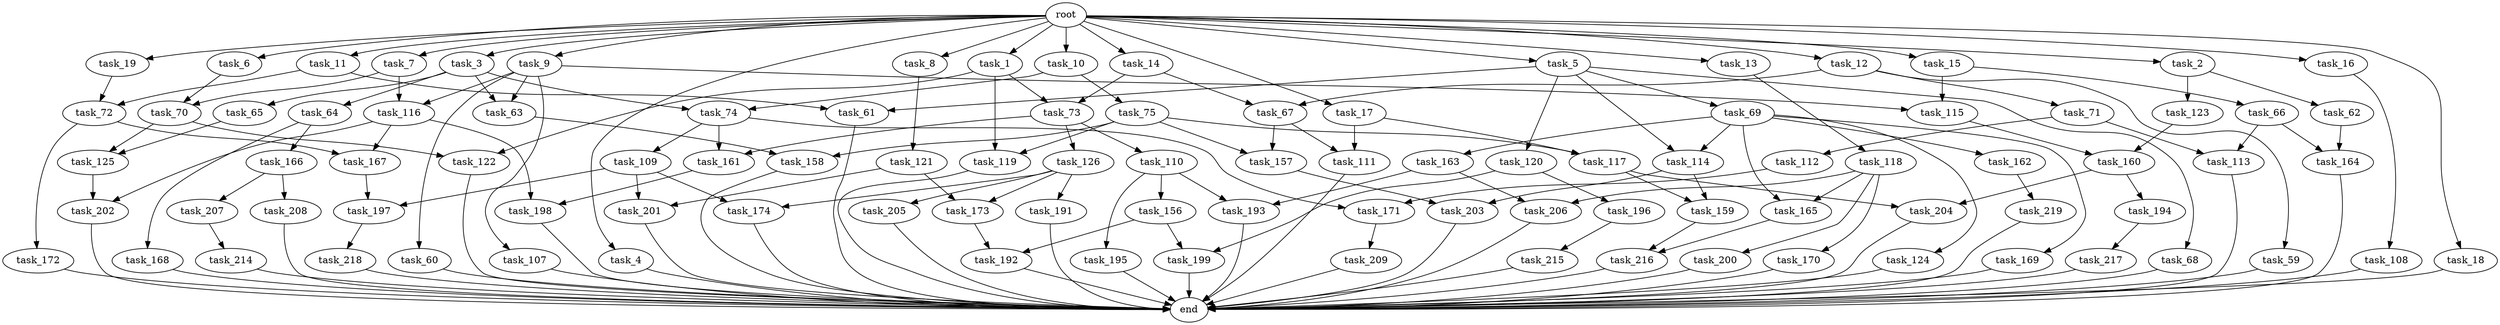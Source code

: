 digraph G {
  task_200 [size="618475290.624000"];
  task_11 [size="2.048000"];
  task_171 [size="2147483648.000000"];
  task_195 [size="154618822.656000"];
  task_64 [size="1391569403.904000"];
  task_17 [size="2.048000"];
  task_219 [size="618475290.624000"];
  task_202 [size="1992864825.344000"];
  task_217 [size="1099511627.776000"];
  task_126 [size="841813590.016000"];
  task_69 [size="274877906.944000"];
  task_174 [size="2783138807.808000"];
  task_209 [size="618475290.624000"];
  task_113 [size="3109556322.304000"];
  task_199 [size="1872605741.056000"];
  task_73 [size="2233382993.920000"];
  task_59 [size="1099511627.776000"];
  task_197 [size="3109556322.304000"];
  task_7 [size="2.048000"];
  task_109 [size="1717986918.400000"];
  task_67 [size="2491081031.680000"];
  task_158 [size="2783138807.808000"];
  task_214 [size="841813590.016000"];
  task_157 [size="2010044694.528000"];
  task_205 [size="1391569403.904000"];
  task_216 [size="343597383.680000"];
  task_115 [size="2817498546.176000"];
  task_172 [size="154618822.656000"];
  task_75 [size="429496729.600000"];
  task_206 [size="1047972020.224000"];
  task_192 [size="3109556322.304000"];
  task_203 [size="1254130450.432000"];
  task_63 [size="2491081031.680000"];
  task_61 [size="343597383.680000"];
  task_119 [size="2233382993.920000"];
  task_107 [size="1099511627.776000"];
  task_196 [size="154618822.656000"];
  task_72 [size="498216206.336000"];
  task_121 [size="1717986918.400000"];
  task_112 [size="1717986918.400000"];
  task_198 [size="1374389534.720000"];
  task_3 [size="2.048000"];
  task_170 [size="618475290.624000"];
  task_207 [size="429496729.600000"];
  task_14 [size="2.048000"];
  task_62 [size="1099511627.776000"];
  task_125 [size="2559800508.416000"];
  task_215 [size="429496729.600000"];
  task_108 [size="68719476.736000"];
  task_9 [size="2.048000"];
  task_8 [size="2.048000"];
  end [size="0.000000"];
  root [size="0.000000"];
  task_167 [size="429496729.600000"];
  task_161 [size="2559800508.416000"];
  task_218 [size="1717986918.400000"];
  task_165 [size="1047972020.224000"];
  task_4 [size="2.048000"];
  task_70 [size="2147483648.000000"];
  task_65 [size="1391569403.904000"];
  task_60 [size="1099511627.776000"];
  task_13 [size="2.048000"];
  task_19 [size="2.048000"];
  task_194 [size="618475290.624000"];
  task_66 [size="1717986918.400000"];
  task_120 [size="274877906.944000"];
  task_5 [size="2.048000"];
  task_169 [size="429496729.600000"];
  task_204 [size="1717986918.400000"];
  task_124 [size="429496729.600000"];
  task_6 [size="2.048000"];
  task_122 [size="2559800508.416000"];
  task_116 [size="2817498546.176000"];
  task_16 [size="2.048000"];
  task_201 [size="2010044694.528000"];
  task_117 [size="1546188226.560000"];
  task_15 [size="2.048000"];
  task_166 [size="618475290.624000"];
  task_10 [size="2.048000"];
  task_118 [size="1099511627.776000"];
  task_110 [size="841813590.016000"];
  task_193 [size="584115552.256000"];
  task_74 [size="1821066133.504000"];
  task_173 [size="2010044694.528000"];
  task_160 [size="1460288880.640000"];
  task_1 [size="2.048000"];
  task_208 [size="429496729.600000"];
  task_159 [size="2199023255.552000"];
  task_156 [size="154618822.656000"];
  task_68 [size="274877906.944000"];
  task_168 [size="618475290.624000"];
  task_2 [size="2.048000"];
  task_71 [size="1099511627.776000"];
  task_114 [size="704374636.544000"];
  task_12 [size="2.048000"];
  task_111 [size="773094113.280000"];
  task_191 [size="1391569403.904000"];
  task_163 [size="429496729.600000"];
  task_123 [size="1099511627.776000"];
  task_18 [size="2.048000"];
  task_164 [size="2491081031.680000"];
  task_162 [size="429496729.600000"];

  task_200 -> end [size="1.000000"];
  task_11 -> task_61 [size="33554432.000000"];
  task_11 -> task_72 [size="33554432.000000"];
  task_171 -> task_209 [size="301989888.000000"];
  task_195 -> end [size="1.000000"];
  task_64 -> task_166 [size="301989888.000000"];
  task_64 -> task_168 [size="301989888.000000"];
  task_17 -> task_111 [size="75497472.000000"];
  task_17 -> task_117 [size="75497472.000000"];
  task_219 -> end [size="1.000000"];
  task_202 -> end [size="1.000000"];
  task_217 -> end [size="1.000000"];
  task_126 -> task_173 [size="679477248.000000"];
  task_126 -> task_174 [size="679477248.000000"];
  task_126 -> task_191 [size="679477248.000000"];
  task_126 -> task_205 [size="679477248.000000"];
  task_69 -> task_124 [size="209715200.000000"];
  task_69 -> task_165 [size="209715200.000000"];
  task_69 -> task_162 [size="209715200.000000"];
  task_69 -> task_114 [size="209715200.000000"];
  task_69 -> task_169 [size="209715200.000000"];
  task_69 -> task_163 [size="209715200.000000"];
  task_174 -> end [size="1.000000"];
  task_209 -> end [size="1.000000"];
  task_113 -> end [size="1.000000"];
  task_199 -> end [size="1.000000"];
  task_73 -> task_161 [size="411041792.000000"];
  task_73 -> task_126 [size="411041792.000000"];
  task_73 -> task_110 [size="411041792.000000"];
  task_59 -> end [size="1.000000"];
  task_197 -> task_218 [size="838860800.000000"];
  task_7 -> task_116 [size="838860800.000000"];
  task_7 -> task_70 [size="838860800.000000"];
  task_109 -> task_197 [size="679477248.000000"];
  task_109 -> task_201 [size="679477248.000000"];
  task_109 -> task_174 [size="679477248.000000"];
  task_67 -> task_157 [size="301989888.000000"];
  task_67 -> task_111 [size="301989888.000000"];
  task_158 -> end [size="1.000000"];
  task_214 -> end [size="1.000000"];
  task_157 -> task_203 [size="75497472.000000"];
  task_205 -> end [size="1.000000"];
  task_216 -> end [size="1.000000"];
  task_115 -> task_160 [size="679477248.000000"];
  task_172 -> end [size="1.000000"];
  task_75 -> task_119 [size="679477248.000000"];
  task_75 -> task_157 [size="679477248.000000"];
  task_75 -> task_117 [size="679477248.000000"];
  task_75 -> task_158 [size="679477248.000000"];
  task_206 -> end [size="1.000000"];
  task_192 -> end [size="1.000000"];
  task_203 -> end [size="1.000000"];
  task_63 -> task_158 [size="679477248.000000"];
  task_61 -> end [size="1.000000"];
  task_119 -> end [size="1.000000"];
  task_107 -> end [size="1.000000"];
  task_196 -> task_215 [size="209715200.000000"];
  task_72 -> task_167 [size="75497472.000000"];
  task_72 -> task_172 [size="75497472.000000"];
  task_121 -> task_201 [size="301989888.000000"];
  task_121 -> task_173 [size="301989888.000000"];
  task_112 -> task_171 [size="209715200.000000"];
  task_198 -> end [size="1.000000"];
  task_3 -> task_65 [size="679477248.000000"];
  task_3 -> task_63 [size="679477248.000000"];
  task_3 -> task_64 [size="679477248.000000"];
  task_3 -> task_74 [size="679477248.000000"];
  task_170 -> end [size="1.000000"];
  task_207 -> task_214 [size="411041792.000000"];
  task_14 -> task_67 [size="679477248.000000"];
  task_14 -> task_73 [size="679477248.000000"];
  task_62 -> task_164 [size="536870912.000000"];
  task_125 -> task_202 [size="838860800.000000"];
  task_215 -> end [size="1.000000"];
  task_108 -> end [size="1.000000"];
  task_9 -> task_60 [size="536870912.000000"];
  task_9 -> task_107 [size="536870912.000000"];
  task_9 -> task_116 [size="536870912.000000"];
  task_9 -> task_115 [size="536870912.000000"];
  task_9 -> task_63 [size="536870912.000000"];
  task_8 -> task_121 [size="838860800.000000"];
  root -> task_15 [size="1.000000"];
  root -> task_16 [size="1.000000"];
  root -> task_5 [size="1.000000"];
  root -> task_11 [size="1.000000"];
  root -> task_3 [size="1.000000"];
  root -> task_12 [size="1.000000"];
  root -> task_8 [size="1.000000"];
  root -> task_6 [size="1.000000"];
  root -> task_17 [size="1.000000"];
  root -> task_7 [size="1.000000"];
  root -> task_10 [size="1.000000"];
  root -> task_1 [size="1.000000"];
  root -> task_4 [size="1.000000"];
  root -> task_2 [size="1.000000"];
  root -> task_19 [size="1.000000"];
  root -> task_13 [size="1.000000"];
  root -> task_14 [size="1.000000"];
  root -> task_9 [size="1.000000"];
  root -> task_18 [size="1.000000"];
  task_167 -> task_197 [size="838860800.000000"];
  task_161 -> task_198 [size="536870912.000000"];
  task_218 -> end [size="1.000000"];
  task_165 -> task_216 [size="134217728.000000"];
  task_4 -> end [size="1.000000"];
  task_70 -> task_122 [size="838860800.000000"];
  task_70 -> task_125 [size="838860800.000000"];
  task_65 -> task_125 [size="411041792.000000"];
  task_60 -> end [size="1.000000"];
  task_13 -> task_118 [size="536870912.000000"];
  task_19 -> task_72 [size="209715200.000000"];
  task_194 -> task_217 [size="536870912.000000"];
  task_66 -> task_113 [size="679477248.000000"];
  task_66 -> task_164 [size="679477248.000000"];
  task_120 -> task_199 [size="75497472.000000"];
  task_120 -> task_196 [size="75497472.000000"];
  task_5 -> task_61 [size="134217728.000000"];
  task_5 -> task_68 [size="134217728.000000"];
  task_5 -> task_120 [size="134217728.000000"];
  task_5 -> task_69 [size="134217728.000000"];
  task_5 -> task_114 [size="134217728.000000"];
  task_169 -> end [size="1.000000"];
  task_204 -> end [size="1.000000"];
  task_124 -> end [size="1.000000"];
  task_6 -> task_70 [size="209715200.000000"];
  task_122 -> end [size="1.000000"];
  task_116 -> task_198 [size="134217728.000000"];
  task_116 -> task_167 [size="134217728.000000"];
  task_116 -> task_202 [size="134217728.000000"];
  task_16 -> task_108 [size="33554432.000000"];
  task_201 -> end [size="1.000000"];
  task_117 -> task_159 [size="536870912.000000"];
  task_117 -> task_204 [size="536870912.000000"];
  task_15 -> task_66 [size="838860800.000000"];
  task_15 -> task_115 [size="838860800.000000"];
  task_166 -> task_207 [size="209715200.000000"];
  task_166 -> task_208 [size="209715200.000000"];
  task_10 -> task_75 [size="209715200.000000"];
  task_10 -> task_74 [size="209715200.000000"];
  task_118 -> task_200 [size="301989888.000000"];
  task_118 -> task_206 [size="301989888.000000"];
  task_118 -> task_165 [size="301989888.000000"];
  task_118 -> task_170 [size="301989888.000000"];
  task_110 -> task_195 [size="75497472.000000"];
  task_110 -> task_156 [size="75497472.000000"];
  task_110 -> task_193 [size="75497472.000000"];
  task_193 -> end [size="1.000000"];
  task_74 -> task_109 [size="838860800.000000"];
  task_74 -> task_161 [size="838860800.000000"];
  task_74 -> task_171 [size="838860800.000000"];
  task_173 -> task_192 [size="679477248.000000"];
  task_160 -> task_204 [size="301989888.000000"];
  task_160 -> task_194 [size="301989888.000000"];
  task_1 -> task_119 [size="411041792.000000"];
  task_1 -> task_122 [size="411041792.000000"];
  task_1 -> task_73 [size="411041792.000000"];
  task_208 -> end [size="1.000000"];
  task_159 -> task_216 [size="33554432.000000"];
  task_156 -> task_199 [size="838860800.000000"];
  task_156 -> task_192 [size="838860800.000000"];
  task_68 -> end [size="1.000000"];
  task_168 -> end [size="1.000000"];
  task_2 -> task_123 [size="536870912.000000"];
  task_2 -> task_62 [size="536870912.000000"];
  task_71 -> task_113 [size="838860800.000000"];
  task_71 -> task_112 [size="838860800.000000"];
  task_114 -> task_159 [size="536870912.000000"];
  task_114 -> task_203 [size="536870912.000000"];
  task_12 -> task_67 [size="536870912.000000"];
  task_12 -> task_59 [size="536870912.000000"];
  task_12 -> task_71 [size="536870912.000000"];
  task_111 -> end [size="1.000000"];
  task_191 -> end [size="1.000000"];
  task_163 -> task_206 [size="209715200.000000"];
  task_163 -> task_193 [size="209715200.000000"];
  task_123 -> task_160 [size="33554432.000000"];
  task_18 -> end [size="1.000000"];
  task_164 -> end [size="1.000000"];
  task_162 -> task_219 [size="301989888.000000"];
}
